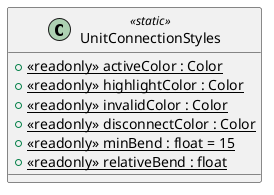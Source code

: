 @startuml
class UnitConnectionStyles <<static>> {
    + {static} <<readonly>> activeColor : Color
    + {static} <<readonly>> highlightColor : Color
    + {static} <<readonly>> invalidColor : Color
    + {static} <<readonly>> disconnectColor : Color
    + {static} <<readonly>> minBend : float = 15
    + {static} <<readonly>> relativeBend : float
}
@enduml
